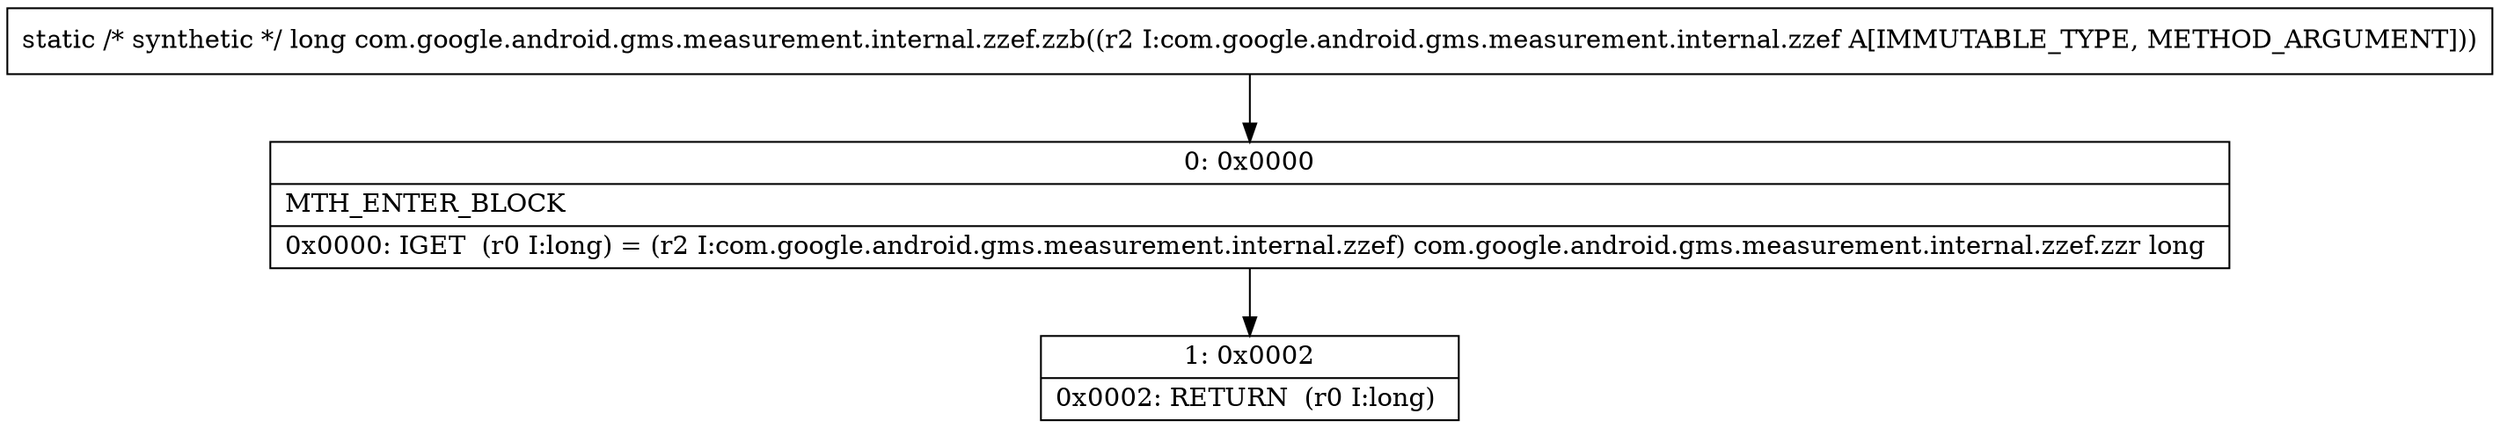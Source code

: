digraph "CFG forcom.google.android.gms.measurement.internal.zzef.zzb(Lcom\/google\/android\/gms\/measurement\/internal\/zzef;)J" {
Node_0 [shape=record,label="{0\:\ 0x0000|MTH_ENTER_BLOCK\l|0x0000: IGET  (r0 I:long) = (r2 I:com.google.android.gms.measurement.internal.zzef) com.google.android.gms.measurement.internal.zzef.zzr long \l}"];
Node_1 [shape=record,label="{1\:\ 0x0002|0x0002: RETURN  (r0 I:long) \l}"];
MethodNode[shape=record,label="{static \/* synthetic *\/ long com.google.android.gms.measurement.internal.zzef.zzb((r2 I:com.google.android.gms.measurement.internal.zzef A[IMMUTABLE_TYPE, METHOD_ARGUMENT])) }"];
MethodNode -> Node_0;
Node_0 -> Node_1;
}

